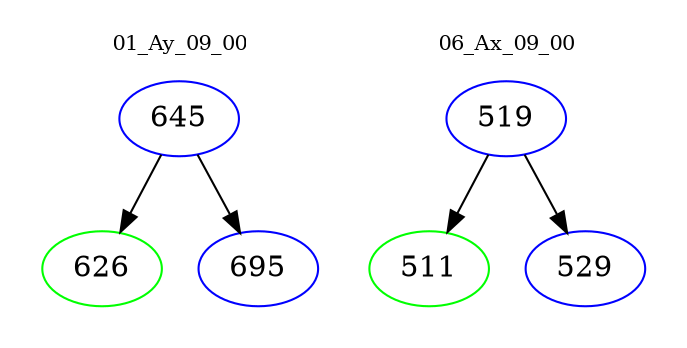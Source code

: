 digraph{
subgraph cluster_0 {
color = white
label = "01_Ay_09_00";
fontsize=10;
T0_645 [label="645", color="blue"]
T0_645 -> T0_626 [color="black"]
T0_626 [label="626", color="green"]
T0_645 -> T0_695 [color="black"]
T0_695 [label="695", color="blue"]
}
subgraph cluster_1 {
color = white
label = "06_Ax_09_00";
fontsize=10;
T1_519 [label="519", color="blue"]
T1_519 -> T1_511 [color="black"]
T1_511 [label="511", color="green"]
T1_519 -> T1_529 [color="black"]
T1_529 [label="529", color="blue"]
}
}
